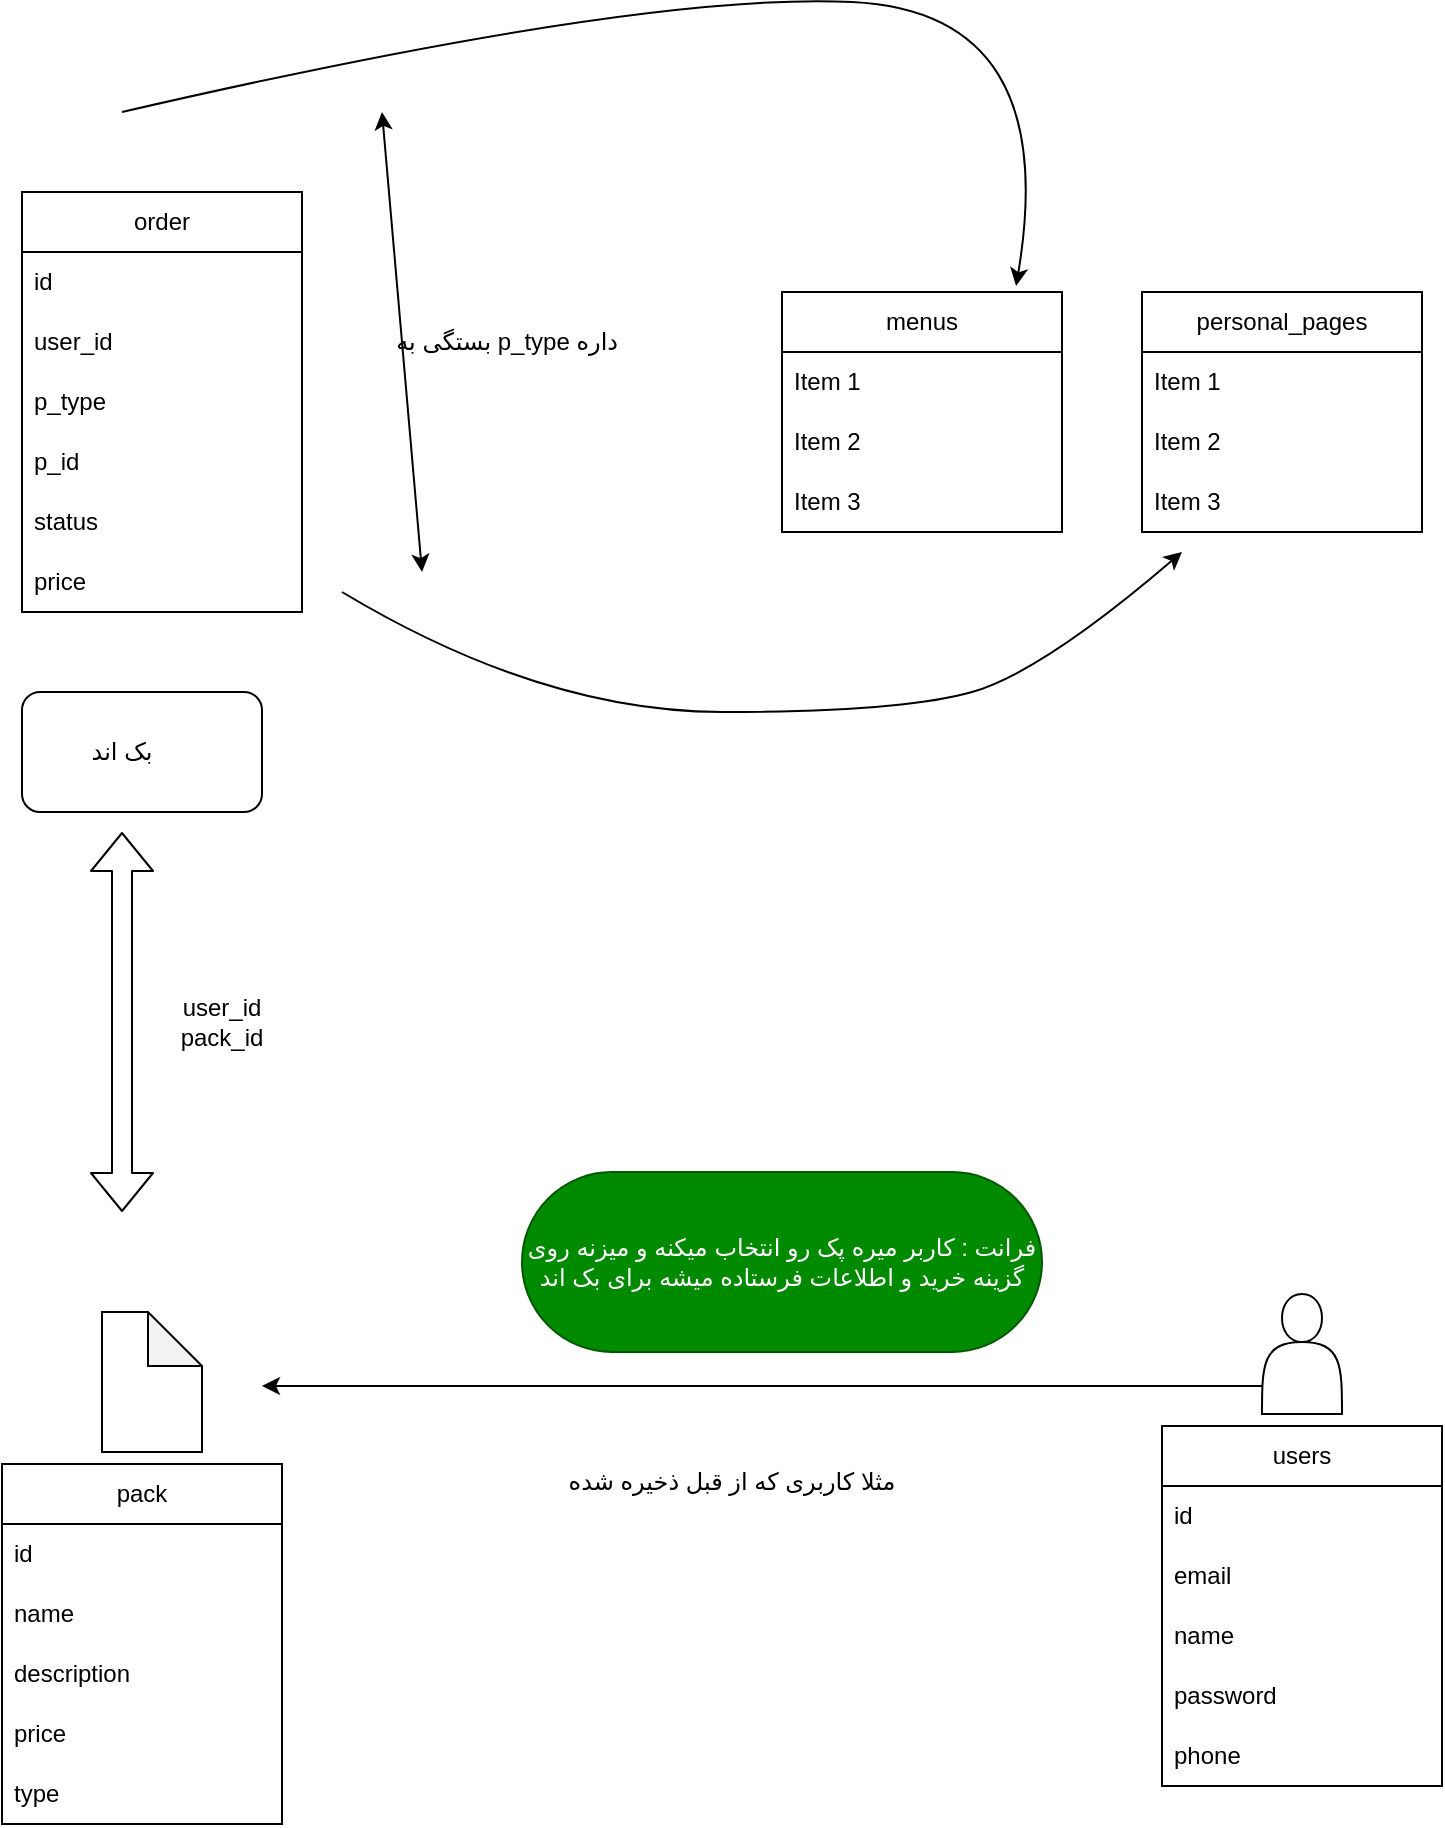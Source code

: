 <mxfile>
    <diagram id="uALcs-Bu5KukxzDYVlAW" name="Page-1">
        <mxGraphModel dx="1386" dy="779" grid="1" gridSize="10" guides="1" tooltips="1" connect="1" arrows="1" fold="1" page="1" pageScale="1" pageWidth="850" pageHeight="1100" math="0" shadow="0">
            <root>
                <mxCell id="0"/>
                <mxCell id="1" parent="0"/>
                <mxCell id="4" value="users&lt;br&gt;" style="swimlane;fontStyle=0;childLayout=stackLayout;horizontal=1;startSize=30;horizontalStack=0;resizeParent=1;resizeParentMax=0;resizeLast=0;collapsible=1;marginBottom=0;whiteSpace=wrap;html=1;" vertex="1" parent="1">
                    <mxGeometry x="630" y="737" width="140" height="180" as="geometry"/>
                </mxCell>
                <mxCell id="5" value="id&lt;br&gt;" style="text;strokeColor=none;fillColor=none;align=left;verticalAlign=middle;spacingLeft=4;spacingRight=4;overflow=hidden;points=[[0,0.5],[1,0.5]];portConstraint=eastwest;rotatable=0;whiteSpace=wrap;html=1;" vertex="1" parent="4">
                    <mxGeometry y="30" width="140" height="30" as="geometry"/>
                </mxCell>
                <mxCell id="6" value="email" style="text;strokeColor=none;fillColor=none;align=left;verticalAlign=middle;spacingLeft=4;spacingRight=4;overflow=hidden;points=[[0,0.5],[1,0.5]];portConstraint=eastwest;rotatable=0;whiteSpace=wrap;html=1;" vertex="1" parent="4">
                    <mxGeometry y="60" width="140" height="30" as="geometry"/>
                </mxCell>
                <mxCell id="7" value="name&lt;br&gt;" style="text;strokeColor=none;fillColor=none;align=left;verticalAlign=middle;spacingLeft=4;spacingRight=4;overflow=hidden;points=[[0,0.5],[1,0.5]];portConstraint=eastwest;rotatable=0;whiteSpace=wrap;html=1;" vertex="1" parent="4">
                    <mxGeometry y="90" width="140" height="30" as="geometry"/>
                </mxCell>
                <mxCell id="9" value="password" style="text;strokeColor=none;fillColor=none;align=left;verticalAlign=middle;spacingLeft=4;spacingRight=4;overflow=hidden;points=[[0,0.5],[1,0.5]];portConstraint=eastwest;rotatable=0;whiteSpace=wrap;html=1;" vertex="1" parent="4">
                    <mxGeometry y="120" width="140" height="30" as="geometry"/>
                </mxCell>
                <mxCell id="10" value="phone" style="text;strokeColor=none;fillColor=none;align=left;verticalAlign=middle;spacingLeft=4;spacingRight=4;overflow=hidden;points=[[0,0.5],[1,0.5]];portConstraint=eastwest;rotatable=0;whiteSpace=wrap;html=1;" vertex="1" parent="4">
                    <mxGeometry y="150" width="140" height="30" as="geometry"/>
                </mxCell>
                <mxCell id="11" value="order" style="swimlane;fontStyle=0;childLayout=stackLayout;horizontal=1;startSize=30;horizontalStack=0;resizeParent=1;resizeParentMax=0;resizeLast=0;collapsible=1;marginBottom=0;whiteSpace=wrap;html=1;" vertex="1" parent="1">
                    <mxGeometry x="60" y="120" width="140" height="210" as="geometry"/>
                </mxCell>
                <mxCell id="12" value="id&lt;br&gt;" style="text;strokeColor=none;fillColor=none;align=left;verticalAlign=middle;spacingLeft=4;spacingRight=4;overflow=hidden;points=[[0,0.5],[1,0.5]];portConstraint=eastwest;rotatable=0;whiteSpace=wrap;html=1;" vertex="1" parent="11">
                    <mxGeometry y="30" width="140" height="30" as="geometry"/>
                </mxCell>
                <mxCell id="13" value="user_id" style="text;strokeColor=none;fillColor=none;align=left;verticalAlign=middle;spacingLeft=4;spacingRight=4;overflow=hidden;points=[[0,0.5],[1,0.5]];portConstraint=eastwest;rotatable=0;whiteSpace=wrap;html=1;" vertex="1" parent="11">
                    <mxGeometry y="60" width="140" height="30" as="geometry"/>
                </mxCell>
                <mxCell id="14" value="p_type" style="text;strokeColor=none;fillColor=none;align=left;verticalAlign=middle;spacingLeft=4;spacingRight=4;overflow=hidden;points=[[0,0.5],[1,0.5]];portConstraint=eastwest;rotatable=0;whiteSpace=wrap;html=1;" vertex="1" parent="11">
                    <mxGeometry y="90" width="140" height="30" as="geometry"/>
                </mxCell>
                <mxCell id="15" value="p_id" style="text;strokeColor=none;fillColor=none;align=left;verticalAlign=middle;spacingLeft=4;spacingRight=4;overflow=hidden;points=[[0,0.5],[1,0.5]];portConstraint=eastwest;rotatable=0;whiteSpace=wrap;html=1;" vertex="1" parent="11">
                    <mxGeometry y="120" width="140" height="30" as="geometry"/>
                </mxCell>
                <mxCell id="16" value="status" style="text;strokeColor=none;fillColor=none;align=left;verticalAlign=middle;spacingLeft=4;spacingRight=4;overflow=hidden;points=[[0,0.5],[1,0.5]];portConstraint=eastwest;rotatable=0;whiteSpace=wrap;html=1;" vertex="1" parent="11">
                    <mxGeometry y="150" width="140" height="30" as="geometry"/>
                </mxCell>
                <mxCell id="17" value="price" style="text;strokeColor=none;fillColor=none;align=left;verticalAlign=middle;spacingLeft=4;spacingRight=4;overflow=hidden;points=[[0,0.5],[1,0.5]];portConstraint=eastwest;rotatable=0;whiteSpace=wrap;html=1;" vertex="1" parent="11">
                    <mxGeometry y="180" width="140" height="30" as="geometry"/>
                </mxCell>
                <mxCell id="19" value="pack" style="swimlane;fontStyle=0;childLayout=stackLayout;horizontal=1;startSize=30;horizontalStack=0;resizeParent=1;resizeParentMax=0;resizeLast=0;collapsible=1;marginBottom=0;whiteSpace=wrap;html=1;" vertex="1" parent="1">
                    <mxGeometry x="50" y="756" width="140" height="180" as="geometry"/>
                </mxCell>
                <mxCell id="20" value="id&lt;br&gt;" style="text;strokeColor=none;fillColor=none;align=left;verticalAlign=middle;spacingLeft=4;spacingRight=4;overflow=hidden;points=[[0,0.5],[1,0.5]];portConstraint=eastwest;rotatable=0;whiteSpace=wrap;html=1;" vertex="1" parent="19">
                    <mxGeometry y="30" width="140" height="30" as="geometry"/>
                </mxCell>
                <mxCell id="21" value="name" style="text;strokeColor=none;fillColor=none;align=left;verticalAlign=middle;spacingLeft=4;spacingRight=4;overflow=hidden;points=[[0,0.5],[1,0.5]];portConstraint=eastwest;rotatable=0;whiteSpace=wrap;html=1;" vertex="1" parent="19">
                    <mxGeometry y="60" width="140" height="30" as="geometry"/>
                </mxCell>
                <mxCell id="22" value="description&lt;br&gt;" style="text;strokeColor=none;fillColor=none;align=left;verticalAlign=middle;spacingLeft=4;spacingRight=4;overflow=hidden;points=[[0,0.5],[1,0.5]];portConstraint=eastwest;rotatable=0;whiteSpace=wrap;html=1;" vertex="1" parent="19">
                    <mxGeometry y="90" width="140" height="30" as="geometry"/>
                </mxCell>
                <mxCell id="23" value="price" style="text;strokeColor=none;fillColor=none;align=left;verticalAlign=middle;spacingLeft=4;spacingRight=4;overflow=hidden;points=[[0,0.5],[1,0.5]];portConstraint=eastwest;rotatable=0;whiteSpace=wrap;html=1;" vertex="1" parent="19">
                    <mxGeometry y="120" width="140" height="30" as="geometry"/>
                </mxCell>
                <mxCell id="24" value="type" style="text;strokeColor=none;fillColor=none;align=left;verticalAlign=middle;spacingLeft=4;spacingRight=4;overflow=hidden;points=[[0,0.5],[1,0.5]];portConstraint=eastwest;rotatable=0;whiteSpace=wrap;html=1;" vertex="1" parent="19">
                    <mxGeometry y="150" width="140" height="30" as="geometry"/>
                </mxCell>
                <mxCell id="30" style="edgeStyle=none;html=1;exitX=0;exitY=0.75;exitDx=0;exitDy=0;" edge="1" parent="1">
                    <mxGeometry relative="1" as="geometry">
                        <mxPoint x="180" y="717" as="targetPoint"/>
                        <mxPoint x="680" y="717" as="sourcePoint"/>
                    </mxGeometry>
                </mxCell>
                <mxCell id="25" value="" style="shape=actor;whiteSpace=wrap;html=1;" vertex="1" parent="1">
                    <mxGeometry x="680" y="671" width="40" height="60" as="geometry"/>
                </mxCell>
                <mxCell id="27" value="" style="shape=note;whiteSpace=wrap;html=1;backgroundOutline=1;darkOpacity=0.05;size=27;" vertex="1" parent="1">
                    <mxGeometry x="100" y="680" width="50" height="70" as="geometry"/>
                </mxCell>
                <mxCell id="32" value="" style="curved=1;endArrow=classic;html=1;entryX=0.836;entryY=-0.025;entryDx=0;entryDy=0;entryPerimeter=0;" edge="1" parent="1" target="35">
                    <mxGeometry width="50" height="50" relative="1" as="geometry">
                        <mxPoint x="110" y="80" as="sourcePoint"/>
                        <mxPoint x="490" y="410" as="targetPoint"/>
                        <Array as="points">
                            <mxPoint x="370" y="20"/>
                            <mxPoint x="580" y="30"/>
                        </Array>
                    </mxGeometry>
                </mxCell>
                <mxCell id="33" value="" style="curved=1;endArrow=classic;html=1;" edge="1" parent="1">
                    <mxGeometry width="50" height="50" relative="1" as="geometry">
                        <mxPoint x="220" y="320" as="sourcePoint"/>
                        <mxPoint x="640" y="300" as="targetPoint"/>
                        <Array as="points">
                            <mxPoint x="320" y="380"/>
                            <mxPoint x="500" y="380"/>
                            <mxPoint x="570" y="360"/>
                        </Array>
                    </mxGeometry>
                </mxCell>
                <mxCell id="34" value="" style="shape=flexArrow;endArrow=classic;startArrow=classic;html=1;" edge="1" parent="1">
                    <mxGeometry width="100" height="100" relative="1" as="geometry">
                        <mxPoint x="110" y="630" as="sourcePoint"/>
                        <mxPoint x="110" y="440" as="targetPoint"/>
                    </mxGeometry>
                </mxCell>
                <mxCell id="35" value="menus" style="swimlane;fontStyle=0;childLayout=stackLayout;horizontal=1;startSize=30;horizontalStack=0;resizeParent=1;resizeParentMax=0;resizeLast=0;collapsible=1;marginBottom=0;whiteSpace=wrap;html=1;" vertex="1" parent="1">
                    <mxGeometry x="440" y="170" width="140" height="120" as="geometry"/>
                </mxCell>
                <mxCell id="36" value="Item 1" style="text;strokeColor=none;fillColor=none;align=left;verticalAlign=middle;spacingLeft=4;spacingRight=4;overflow=hidden;points=[[0,0.5],[1,0.5]];portConstraint=eastwest;rotatable=0;whiteSpace=wrap;html=1;" vertex="1" parent="35">
                    <mxGeometry y="30" width="140" height="30" as="geometry"/>
                </mxCell>
                <mxCell id="37" value="Item 2" style="text;strokeColor=none;fillColor=none;align=left;verticalAlign=middle;spacingLeft=4;spacingRight=4;overflow=hidden;points=[[0,0.5],[1,0.5]];portConstraint=eastwest;rotatable=0;whiteSpace=wrap;html=1;" vertex="1" parent="35">
                    <mxGeometry y="60" width="140" height="30" as="geometry"/>
                </mxCell>
                <mxCell id="38" value="Item 3" style="text;strokeColor=none;fillColor=none;align=left;verticalAlign=middle;spacingLeft=4;spacingRight=4;overflow=hidden;points=[[0,0.5],[1,0.5]];portConstraint=eastwest;rotatable=0;whiteSpace=wrap;html=1;" vertex="1" parent="35">
                    <mxGeometry y="90" width="140" height="30" as="geometry"/>
                </mxCell>
                <mxCell id="39" value="personal_pages" style="swimlane;fontStyle=0;childLayout=stackLayout;horizontal=1;startSize=30;horizontalStack=0;resizeParent=1;resizeParentMax=0;resizeLast=0;collapsible=1;marginBottom=0;whiteSpace=wrap;html=1;" vertex="1" parent="1">
                    <mxGeometry x="620" y="170" width="140" height="120" as="geometry"/>
                </mxCell>
                <mxCell id="40" value="Item 1" style="text;strokeColor=none;fillColor=none;align=left;verticalAlign=middle;spacingLeft=4;spacingRight=4;overflow=hidden;points=[[0,0.5],[1,0.5]];portConstraint=eastwest;rotatable=0;whiteSpace=wrap;html=1;" vertex="1" parent="39">
                    <mxGeometry y="30" width="140" height="30" as="geometry"/>
                </mxCell>
                <mxCell id="41" value="Item 2" style="text;strokeColor=none;fillColor=none;align=left;verticalAlign=middle;spacingLeft=4;spacingRight=4;overflow=hidden;points=[[0,0.5],[1,0.5]];portConstraint=eastwest;rotatable=0;whiteSpace=wrap;html=1;" vertex="1" parent="39">
                    <mxGeometry y="60" width="140" height="30" as="geometry"/>
                </mxCell>
                <mxCell id="42" value="Item 3" style="text;strokeColor=none;fillColor=none;align=left;verticalAlign=middle;spacingLeft=4;spacingRight=4;overflow=hidden;points=[[0,0.5],[1,0.5]];portConstraint=eastwest;rotatable=0;whiteSpace=wrap;html=1;" vertex="1" parent="39">
                    <mxGeometry y="90" width="140" height="30" as="geometry"/>
                </mxCell>
                <mxCell id="44" value="" style="rounded=1;whiteSpace=wrap;html=1;" vertex="1" parent="1">
                    <mxGeometry x="60" y="370" width="120" height="60" as="geometry"/>
                </mxCell>
                <mxCell id="45" value="مثلا کاربری که از قبل ذخیره شده" style="text;html=1;strokeColor=none;fillColor=none;align=center;verticalAlign=middle;whiteSpace=wrap;rounded=0;" vertex="1" parent="1">
                    <mxGeometry x="310" y="750" width="210" height="30" as="geometry"/>
                </mxCell>
                <mxCell id="46" value="فرانت : کاربر میره پک رو انتخاب میکنه و میزنه روی گزینه خرید و اطلاعات فرستاده میشه برای بک اند" style="text;html=1;strokeColor=#005700;fillColor=#008a00;align=center;verticalAlign=middle;whiteSpace=wrap;rounded=1;fontColor=#ffffff;arcSize=50;glass=0;" vertex="1" parent="1">
                    <mxGeometry x="310" y="610" width="260" height="90" as="geometry"/>
                </mxCell>
                <mxCell id="47" value="user_id&lt;br&gt;pack_id&lt;br&gt;" style="text;html=1;strokeColor=none;fillColor=none;align=center;verticalAlign=middle;whiteSpace=wrap;rounded=0;glass=0;" vertex="1" parent="1">
                    <mxGeometry x="130" y="520" width="60" height="30" as="geometry"/>
                </mxCell>
                <mxCell id="48" value="بک اند" style="text;html=1;strokeColor=none;fillColor=none;align=center;verticalAlign=middle;whiteSpace=wrap;rounded=0;glass=0;" vertex="1" parent="1">
                    <mxGeometry x="80" y="385" width="60" height="30" as="geometry"/>
                </mxCell>
                <mxCell id="49" value="" style="endArrow=classic;startArrow=classic;html=1;" edge="1" parent="1">
                    <mxGeometry width="50" height="50" relative="1" as="geometry">
                        <mxPoint x="260" y="310" as="sourcePoint"/>
                        <mxPoint x="240" y="80" as="targetPoint"/>
                    </mxGeometry>
                </mxCell>
                <mxCell id="50" value="بستگی به p_type داره" style="text;html=1;strokeColor=none;fillColor=none;align=right;verticalAlign=middle;whiteSpace=wrap;rounded=0;glass=0;" vertex="1" parent="1">
                    <mxGeometry x="240" y="180" width="120" height="30" as="geometry"/>
                </mxCell>
            </root>
        </mxGraphModel>
    </diagram>
</mxfile>